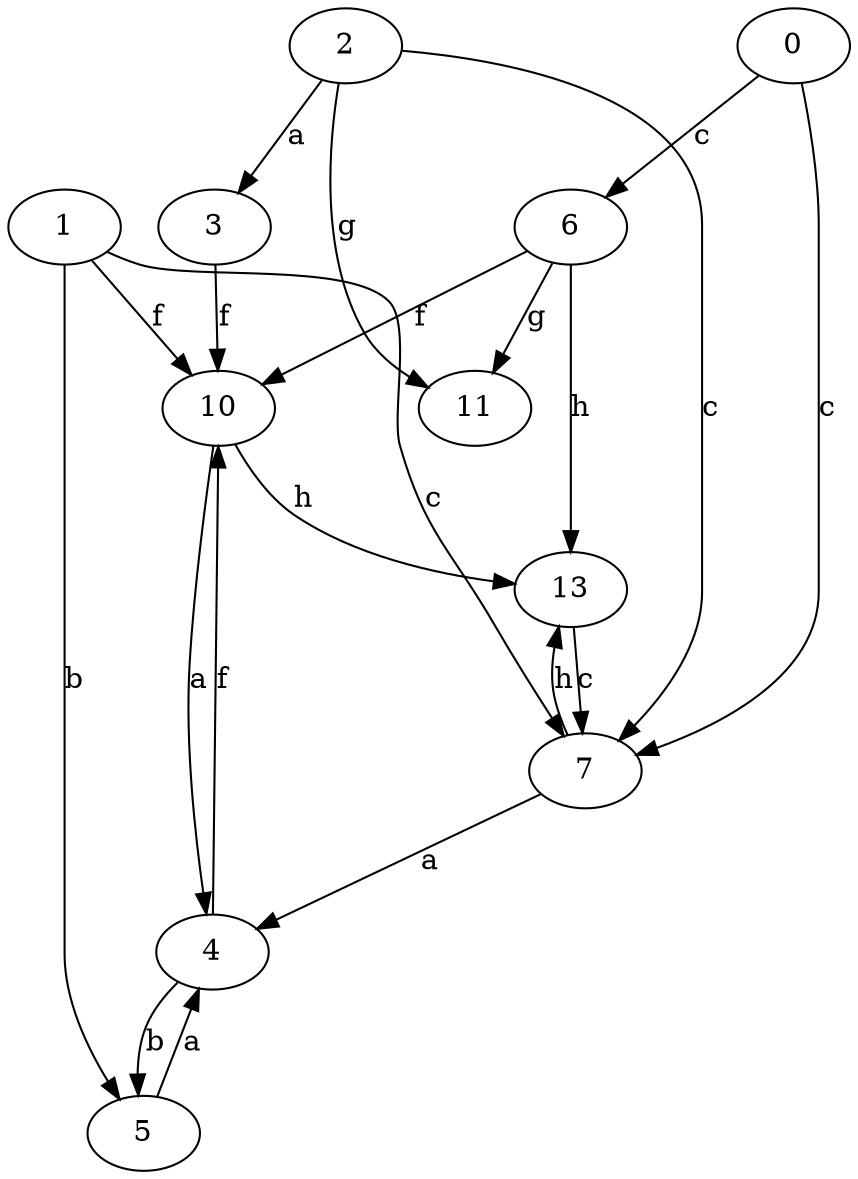 strict digraph  {
2;
3;
0;
4;
5;
6;
7;
1;
10;
11;
13;
2 -> 3  [label=a];
2 -> 7  [label=c];
2 -> 11  [label=g];
3 -> 10  [label=f];
0 -> 6  [label=c];
0 -> 7  [label=c];
4 -> 5  [label=b];
4 -> 10  [label=f];
5 -> 4  [label=a];
6 -> 10  [label=f];
6 -> 11  [label=g];
6 -> 13  [label=h];
7 -> 4  [label=a];
7 -> 13  [label=h];
1 -> 5  [label=b];
1 -> 7  [label=c];
1 -> 10  [label=f];
10 -> 4  [label=a];
10 -> 13  [label=h];
13 -> 7  [label=c];
}
